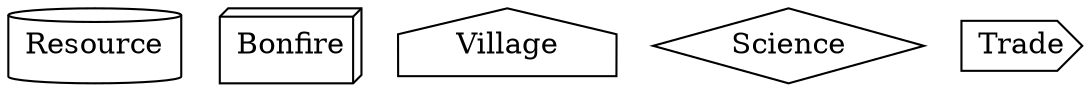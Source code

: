 
digraph {
  "Resource" [shape="cylinder"];
  "Bonfire" [shape="box3d"];
  "Village" [shape="house"];
  "Science" [shape="diamond"];
  "Trade" [shape="cds"];
}
